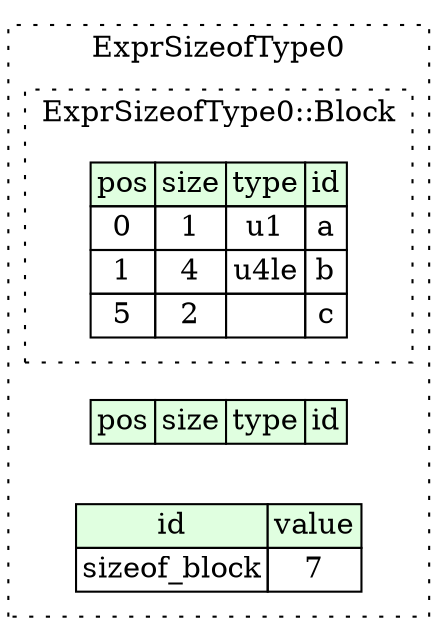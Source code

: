 digraph {
	rankdir=LR;
	node [shape=plaintext];
	subgraph cluster__expr_sizeof_type_0 {
		label="ExprSizeofType0";
		graph[style=dotted];

		expr_sizeof_type_0__seq [label=<<TABLE BORDER="0" CELLBORDER="1" CELLSPACING="0">
			<TR><TD BGCOLOR="#E0FFE0">pos</TD><TD BGCOLOR="#E0FFE0">size</TD><TD BGCOLOR="#E0FFE0">type</TD><TD BGCOLOR="#E0FFE0">id</TD></TR>
		</TABLE>>];
		expr_sizeof_type_0__inst__sizeof_block [label=<<TABLE BORDER="0" CELLBORDER="1" CELLSPACING="0">
			<TR><TD BGCOLOR="#E0FFE0">id</TD><TD BGCOLOR="#E0FFE0">value</TD></TR>
			<TR><TD>sizeof_block</TD><TD>7</TD></TR>
		</TABLE>>];
		subgraph cluster__block {
			label="ExprSizeofType0::Block";
			graph[style=dotted];

			block__seq [label=<<TABLE BORDER="0" CELLBORDER="1" CELLSPACING="0">
				<TR><TD BGCOLOR="#E0FFE0">pos</TD><TD BGCOLOR="#E0FFE0">size</TD><TD BGCOLOR="#E0FFE0">type</TD><TD BGCOLOR="#E0FFE0">id</TD></TR>
				<TR><TD PORT="a_pos">0</TD><TD PORT="a_size">1</TD><TD>u1</TD><TD PORT="a_type">a</TD></TR>
				<TR><TD PORT="b_pos">1</TD><TD PORT="b_size">4</TD><TD>u4le</TD><TD PORT="b_type">b</TD></TR>
				<TR><TD PORT="c_pos">5</TD><TD PORT="c_size">2</TD><TD></TD><TD PORT="c_type">c</TD></TR>
			</TABLE>>];
		}
	}
}
